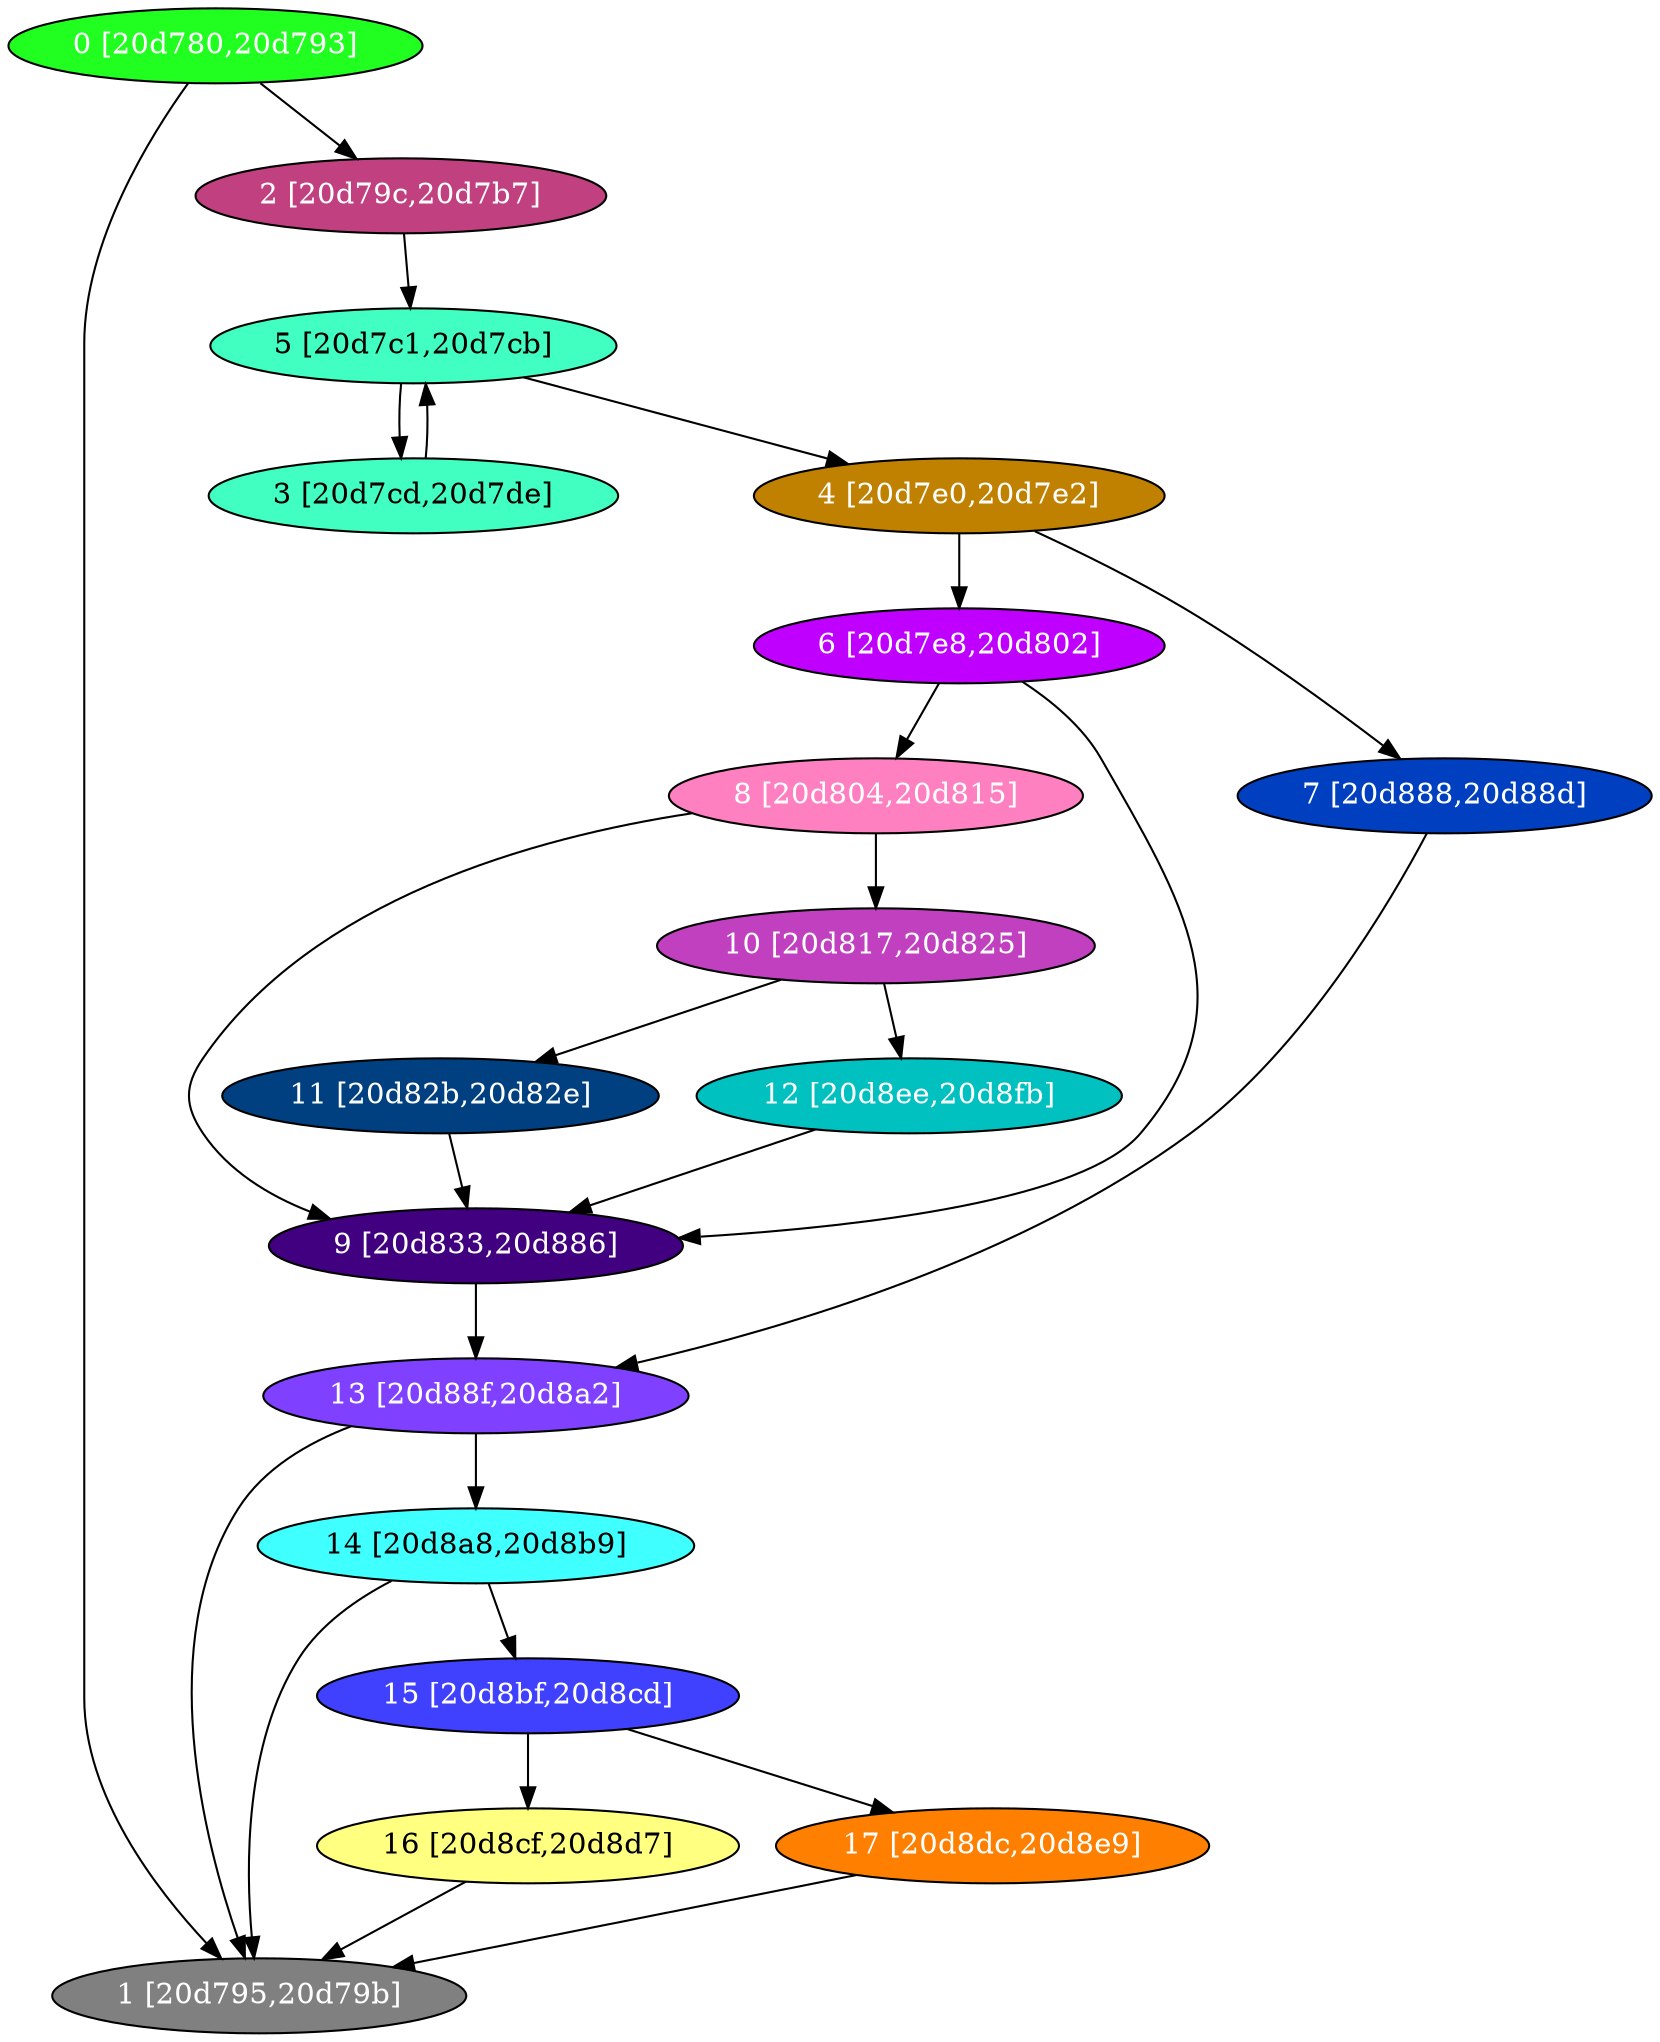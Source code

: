 diGraph libnss3{
	libnss3_0  [style=filled fillcolor="#20FF20" fontcolor="#ffffff" shape=oval label="0 [20d780,20d793]"]
	libnss3_1  [style=filled fillcolor="#808080" fontcolor="#ffffff" shape=oval label="1 [20d795,20d79b]"]
	libnss3_2  [style=filled fillcolor="#C04080" fontcolor="#ffffff" shape=oval label="2 [20d79c,20d7b7]"]
	libnss3_3  [style=filled fillcolor="#40FFC0" fontcolor="#000000" shape=oval label="3 [20d7cd,20d7de]"]
	libnss3_4  [style=filled fillcolor="#C08000" fontcolor="#ffffff" shape=oval label="4 [20d7e0,20d7e2]"]
	libnss3_5  [style=filled fillcolor="#40FFC0" fontcolor="#000000" shape=oval label="5 [20d7c1,20d7cb]"]
	libnss3_6  [style=filled fillcolor="#C000FF" fontcolor="#ffffff" shape=oval label="6 [20d7e8,20d802]"]
	libnss3_7  [style=filled fillcolor="#0040C0" fontcolor="#ffffff" shape=oval label="7 [20d888,20d88d]"]
	libnss3_8  [style=filled fillcolor="#FF80C0" fontcolor="#ffffff" shape=oval label="8 [20d804,20d815]"]
	libnss3_9  [style=filled fillcolor="#400080" fontcolor="#ffffff" shape=oval label="9 [20d833,20d886]"]
	libnss3_a  [style=filled fillcolor="#C040C0" fontcolor="#ffffff" shape=oval label="10 [20d817,20d825]"]
	libnss3_b  [style=filled fillcolor="#004080" fontcolor="#ffffff" shape=oval label="11 [20d82b,20d82e]"]
	libnss3_c  [style=filled fillcolor="#00C0C0" fontcolor="#ffffff" shape=oval label="12 [20d8ee,20d8fb]"]
	libnss3_d  [style=filled fillcolor="#8040FF" fontcolor="#ffffff" shape=oval label="13 [20d88f,20d8a2]"]
	libnss3_e  [style=filled fillcolor="#40FFFF" fontcolor="#000000" shape=oval label="14 [20d8a8,20d8b9]"]
	libnss3_f  [style=filled fillcolor="#4040FF" fontcolor="#ffffff" shape=oval label="15 [20d8bf,20d8cd]"]
	libnss3_10  [style=filled fillcolor="#FFFF80" fontcolor="#000000" shape=oval label="16 [20d8cf,20d8d7]"]
	libnss3_11  [style=filled fillcolor="#FF8000" fontcolor="#ffffff" shape=oval label="17 [20d8dc,20d8e9]"]

	libnss3_0 -> libnss3_1
	libnss3_0 -> libnss3_2
	libnss3_2 -> libnss3_5
	libnss3_3 -> libnss3_5
	libnss3_4 -> libnss3_6
	libnss3_4 -> libnss3_7
	libnss3_5 -> libnss3_3
	libnss3_5 -> libnss3_4
	libnss3_6 -> libnss3_8
	libnss3_6 -> libnss3_9
	libnss3_7 -> libnss3_d
	libnss3_8 -> libnss3_9
	libnss3_8 -> libnss3_a
	libnss3_9 -> libnss3_d
	libnss3_a -> libnss3_b
	libnss3_a -> libnss3_c
	libnss3_b -> libnss3_9
	libnss3_c -> libnss3_9
	libnss3_d -> libnss3_1
	libnss3_d -> libnss3_e
	libnss3_e -> libnss3_1
	libnss3_e -> libnss3_f
	libnss3_f -> libnss3_10
	libnss3_f -> libnss3_11
	libnss3_10 -> libnss3_1
	libnss3_11 -> libnss3_1
}